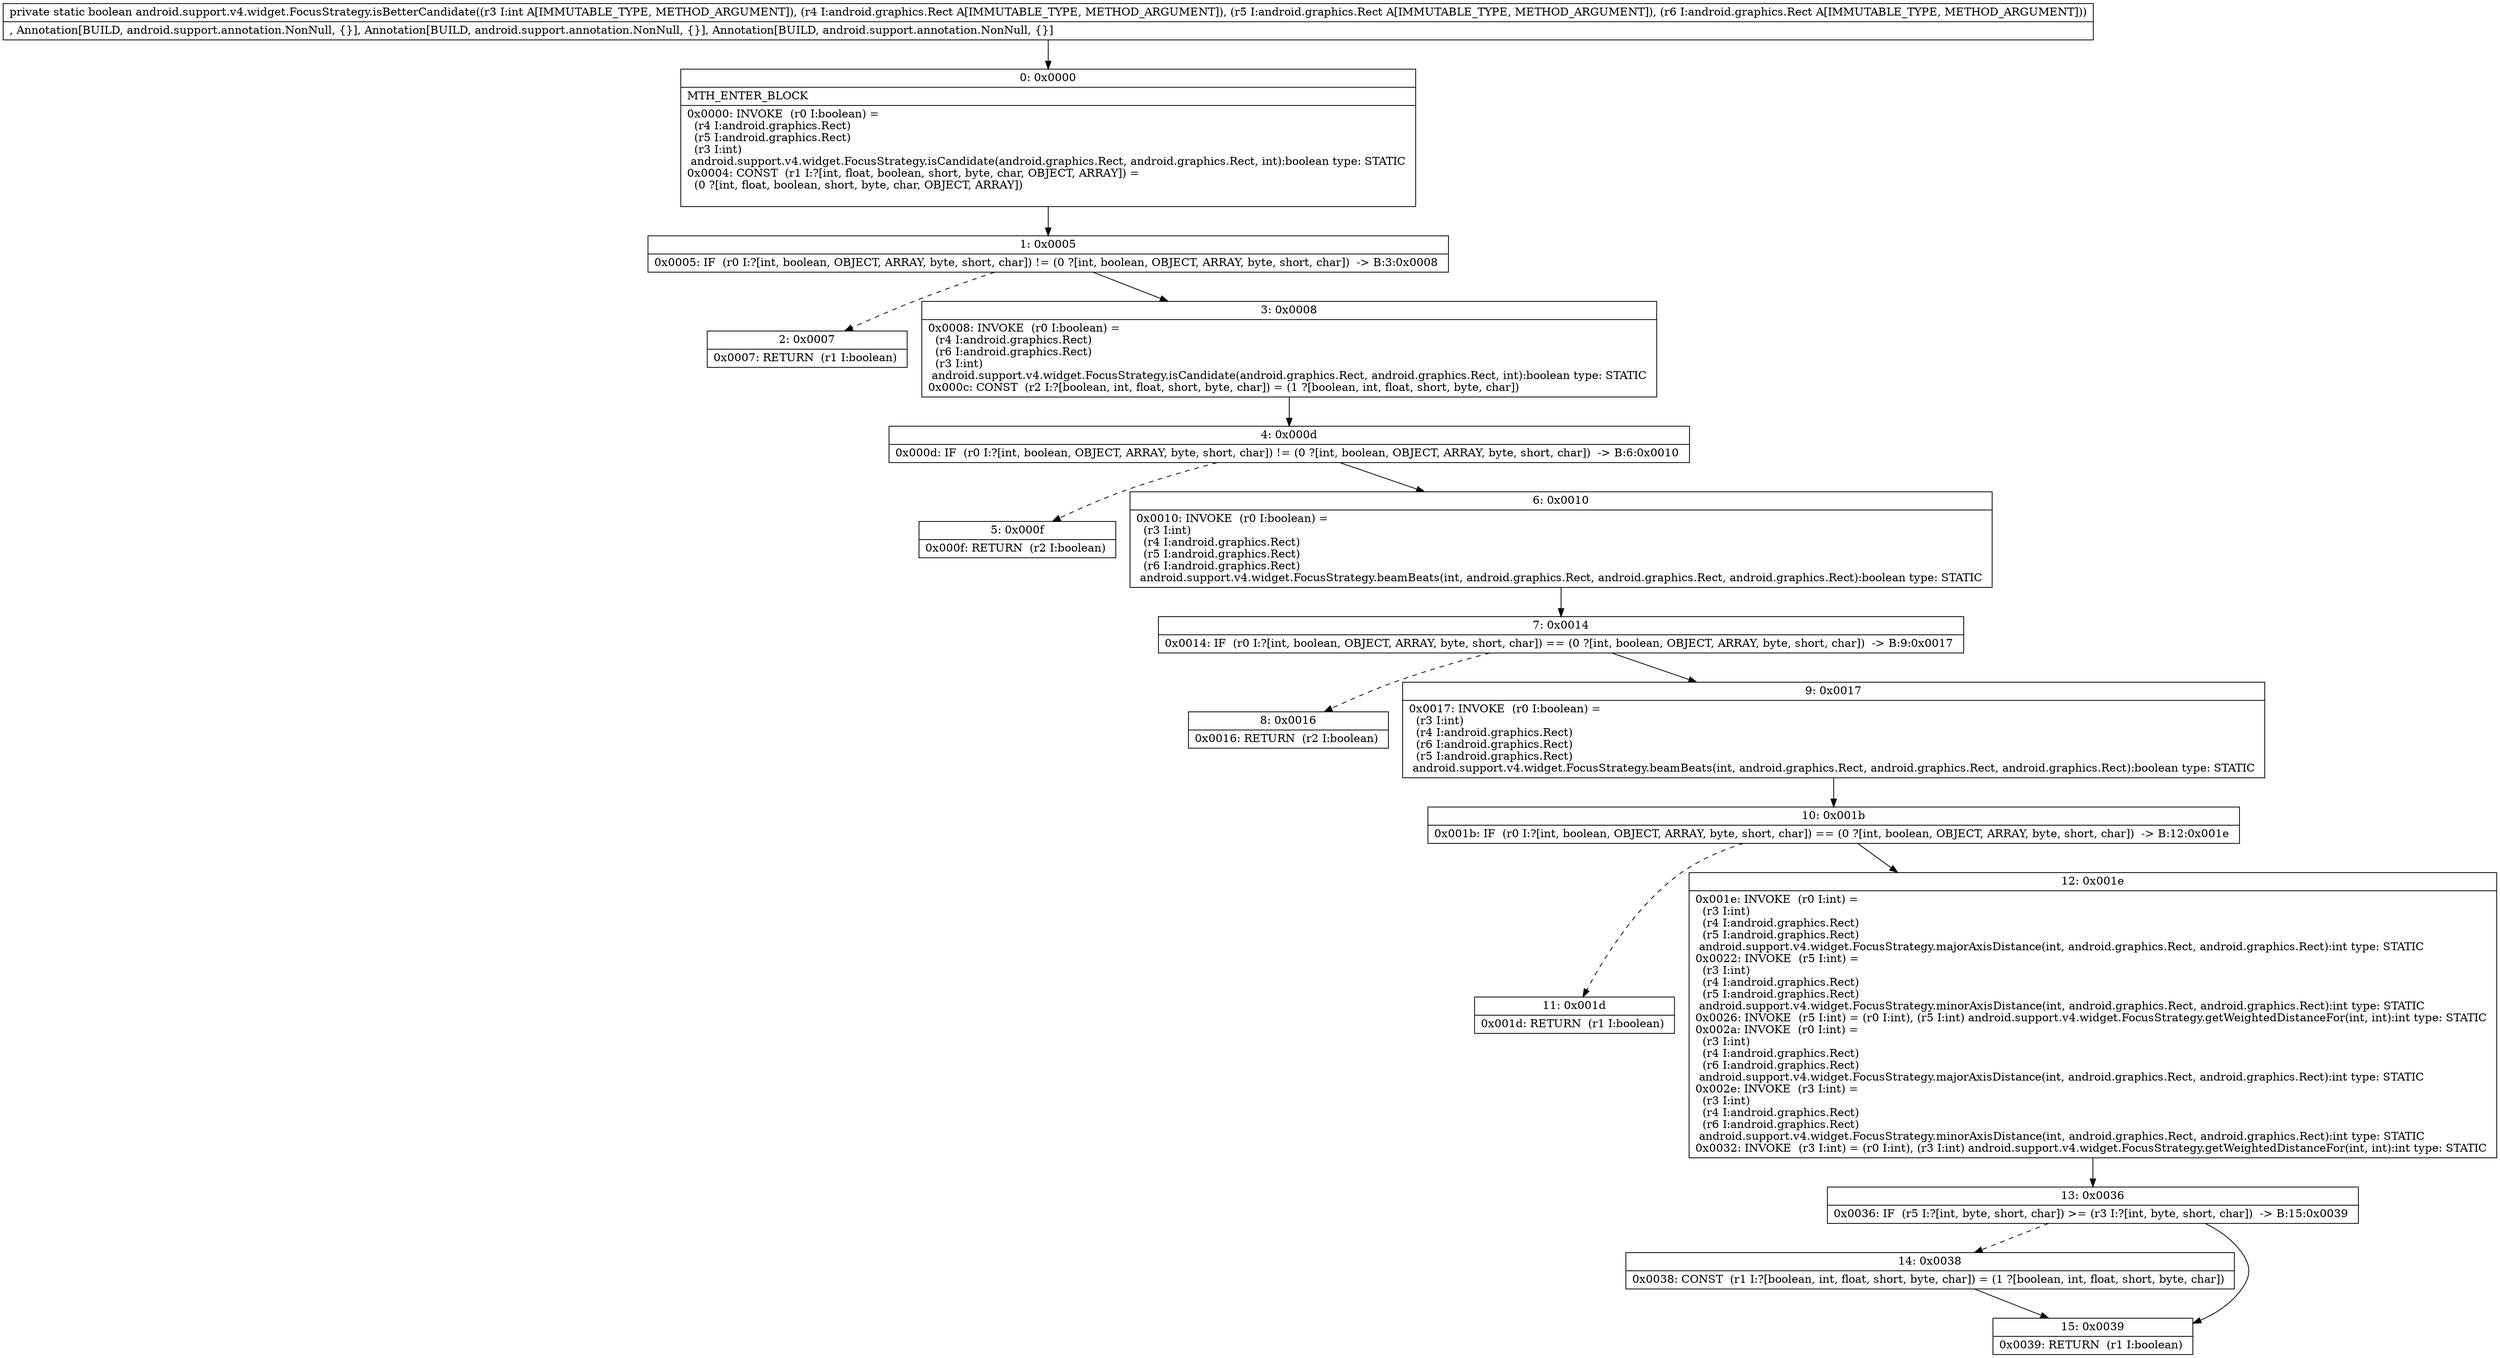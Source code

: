 digraph "CFG forandroid.support.v4.widget.FocusStrategy.isBetterCandidate(ILandroid\/graphics\/Rect;Landroid\/graphics\/Rect;Landroid\/graphics\/Rect;)Z" {
Node_0 [shape=record,label="{0\:\ 0x0000|MTH_ENTER_BLOCK\l|0x0000: INVOKE  (r0 I:boolean) = \l  (r4 I:android.graphics.Rect)\l  (r5 I:android.graphics.Rect)\l  (r3 I:int)\l android.support.v4.widget.FocusStrategy.isCandidate(android.graphics.Rect, android.graphics.Rect, int):boolean type: STATIC \l0x0004: CONST  (r1 I:?[int, float, boolean, short, byte, char, OBJECT, ARRAY]) = \l  (0 ?[int, float, boolean, short, byte, char, OBJECT, ARRAY])\l \l}"];
Node_1 [shape=record,label="{1\:\ 0x0005|0x0005: IF  (r0 I:?[int, boolean, OBJECT, ARRAY, byte, short, char]) != (0 ?[int, boolean, OBJECT, ARRAY, byte, short, char])  \-\> B:3:0x0008 \l}"];
Node_2 [shape=record,label="{2\:\ 0x0007|0x0007: RETURN  (r1 I:boolean) \l}"];
Node_3 [shape=record,label="{3\:\ 0x0008|0x0008: INVOKE  (r0 I:boolean) = \l  (r4 I:android.graphics.Rect)\l  (r6 I:android.graphics.Rect)\l  (r3 I:int)\l android.support.v4.widget.FocusStrategy.isCandidate(android.graphics.Rect, android.graphics.Rect, int):boolean type: STATIC \l0x000c: CONST  (r2 I:?[boolean, int, float, short, byte, char]) = (1 ?[boolean, int, float, short, byte, char]) \l}"];
Node_4 [shape=record,label="{4\:\ 0x000d|0x000d: IF  (r0 I:?[int, boolean, OBJECT, ARRAY, byte, short, char]) != (0 ?[int, boolean, OBJECT, ARRAY, byte, short, char])  \-\> B:6:0x0010 \l}"];
Node_5 [shape=record,label="{5\:\ 0x000f|0x000f: RETURN  (r2 I:boolean) \l}"];
Node_6 [shape=record,label="{6\:\ 0x0010|0x0010: INVOKE  (r0 I:boolean) = \l  (r3 I:int)\l  (r4 I:android.graphics.Rect)\l  (r5 I:android.graphics.Rect)\l  (r6 I:android.graphics.Rect)\l android.support.v4.widget.FocusStrategy.beamBeats(int, android.graphics.Rect, android.graphics.Rect, android.graphics.Rect):boolean type: STATIC \l}"];
Node_7 [shape=record,label="{7\:\ 0x0014|0x0014: IF  (r0 I:?[int, boolean, OBJECT, ARRAY, byte, short, char]) == (0 ?[int, boolean, OBJECT, ARRAY, byte, short, char])  \-\> B:9:0x0017 \l}"];
Node_8 [shape=record,label="{8\:\ 0x0016|0x0016: RETURN  (r2 I:boolean) \l}"];
Node_9 [shape=record,label="{9\:\ 0x0017|0x0017: INVOKE  (r0 I:boolean) = \l  (r3 I:int)\l  (r4 I:android.graphics.Rect)\l  (r6 I:android.graphics.Rect)\l  (r5 I:android.graphics.Rect)\l android.support.v4.widget.FocusStrategy.beamBeats(int, android.graphics.Rect, android.graphics.Rect, android.graphics.Rect):boolean type: STATIC \l}"];
Node_10 [shape=record,label="{10\:\ 0x001b|0x001b: IF  (r0 I:?[int, boolean, OBJECT, ARRAY, byte, short, char]) == (0 ?[int, boolean, OBJECT, ARRAY, byte, short, char])  \-\> B:12:0x001e \l}"];
Node_11 [shape=record,label="{11\:\ 0x001d|0x001d: RETURN  (r1 I:boolean) \l}"];
Node_12 [shape=record,label="{12\:\ 0x001e|0x001e: INVOKE  (r0 I:int) = \l  (r3 I:int)\l  (r4 I:android.graphics.Rect)\l  (r5 I:android.graphics.Rect)\l android.support.v4.widget.FocusStrategy.majorAxisDistance(int, android.graphics.Rect, android.graphics.Rect):int type: STATIC \l0x0022: INVOKE  (r5 I:int) = \l  (r3 I:int)\l  (r4 I:android.graphics.Rect)\l  (r5 I:android.graphics.Rect)\l android.support.v4.widget.FocusStrategy.minorAxisDistance(int, android.graphics.Rect, android.graphics.Rect):int type: STATIC \l0x0026: INVOKE  (r5 I:int) = (r0 I:int), (r5 I:int) android.support.v4.widget.FocusStrategy.getWeightedDistanceFor(int, int):int type: STATIC \l0x002a: INVOKE  (r0 I:int) = \l  (r3 I:int)\l  (r4 I:android.graphics.Rect)\l  (r6 I:android.graphics.Rect)\l android.support.v4.widget.FocusStrategy.majorAxisDistance(int, android.graphics.Rect, android.graphics.Rect):int type: STATIC \l0x002e: INVOKE  (r3 I:int) = \l  (r3 I:int)\l  (r4 I:android.graphics.Rect)\l  (r6 I:android.graphics.Rect)\l android.support.v4.widget.FocusStrategy.minorAxisDistance(int, android.graphics.Rect, android.graphics.Rect):int type: STATIC \l0x0032: INVOKE  (r3 I:int) = (r0 I:int), (r3 I:int) android.support.v4.widget.FocusStrategy.getWeightedDistanceFor(int, int):int type: STATIC \l}"];
Node_13 [shape=record,label="{13\:\ 0x0036|0x0036: IF  (r5 I:?[int, byte, short, char]) \>= (r3 I:?[int, byte, short, char])  \-\> B:15:0x0039 \l}"];
Node_14 [shape=record,label="{14\:\ 0x0038|0x0038: CONST  (r1 I:?[boolean, int, float, short, byte, char]) = (1 ?[boolean, int, float, short, byte, char]) \l}"];
Node_15 [shape=record,label="{15\:\ 0x0039|0x0039: RETURN  (r1 I:boolean) \l}"];
MethodNode[shape=record,label="{private static boolean android.support.v4.widget.FocusStrategy.isBetterCandidate((r3 I:int A[IMMUTABLE_TYPE, METHOD_ARGUMENT]), (r4 I:android.graphics.Rect A[IMMUTABLE_TYPE, METHOD_ARGUMENT]), (r5 I:android.graphics.Rect A[IMMUTABLE_TYPE, METHOD_ARGUMENT]), (r6 I:android.graphics.Rect A[IMMUTABLE_TYPE, METHOD_ARGUMENT]))  | , Annotation[BUILD, android.support.annotation.NonNull, \{\}], Annotation[BUILD, android.support.annotation.NonNull, \{\}], Annotation[BUILD, android.support.annotation.NonNull, \{\}]\l}"];
MethodNode -> Node_0;
Node_0 -> Node_1;
Node_1 -> Node_2[style=dashed];
Node_1 -> Node_3;
Node_3 -> Node_4;
Node_4 -> Node_5[style=dashed];
Node_4 -> Node_6;
Node_6 -> Node_7;
Node_7 -> Node_8[style=dashed];
Node_7 -> Node_9;
Node_9 -> Node_10;
Node_10 -> Node_11[style=dashed];
Node_10 -> Node_12;
Node_12 -> Node_13;
Node_13 -> Node_14[style=dashed];
Node_13 -> Node_15;
Node_14 -> Node_15;
}

